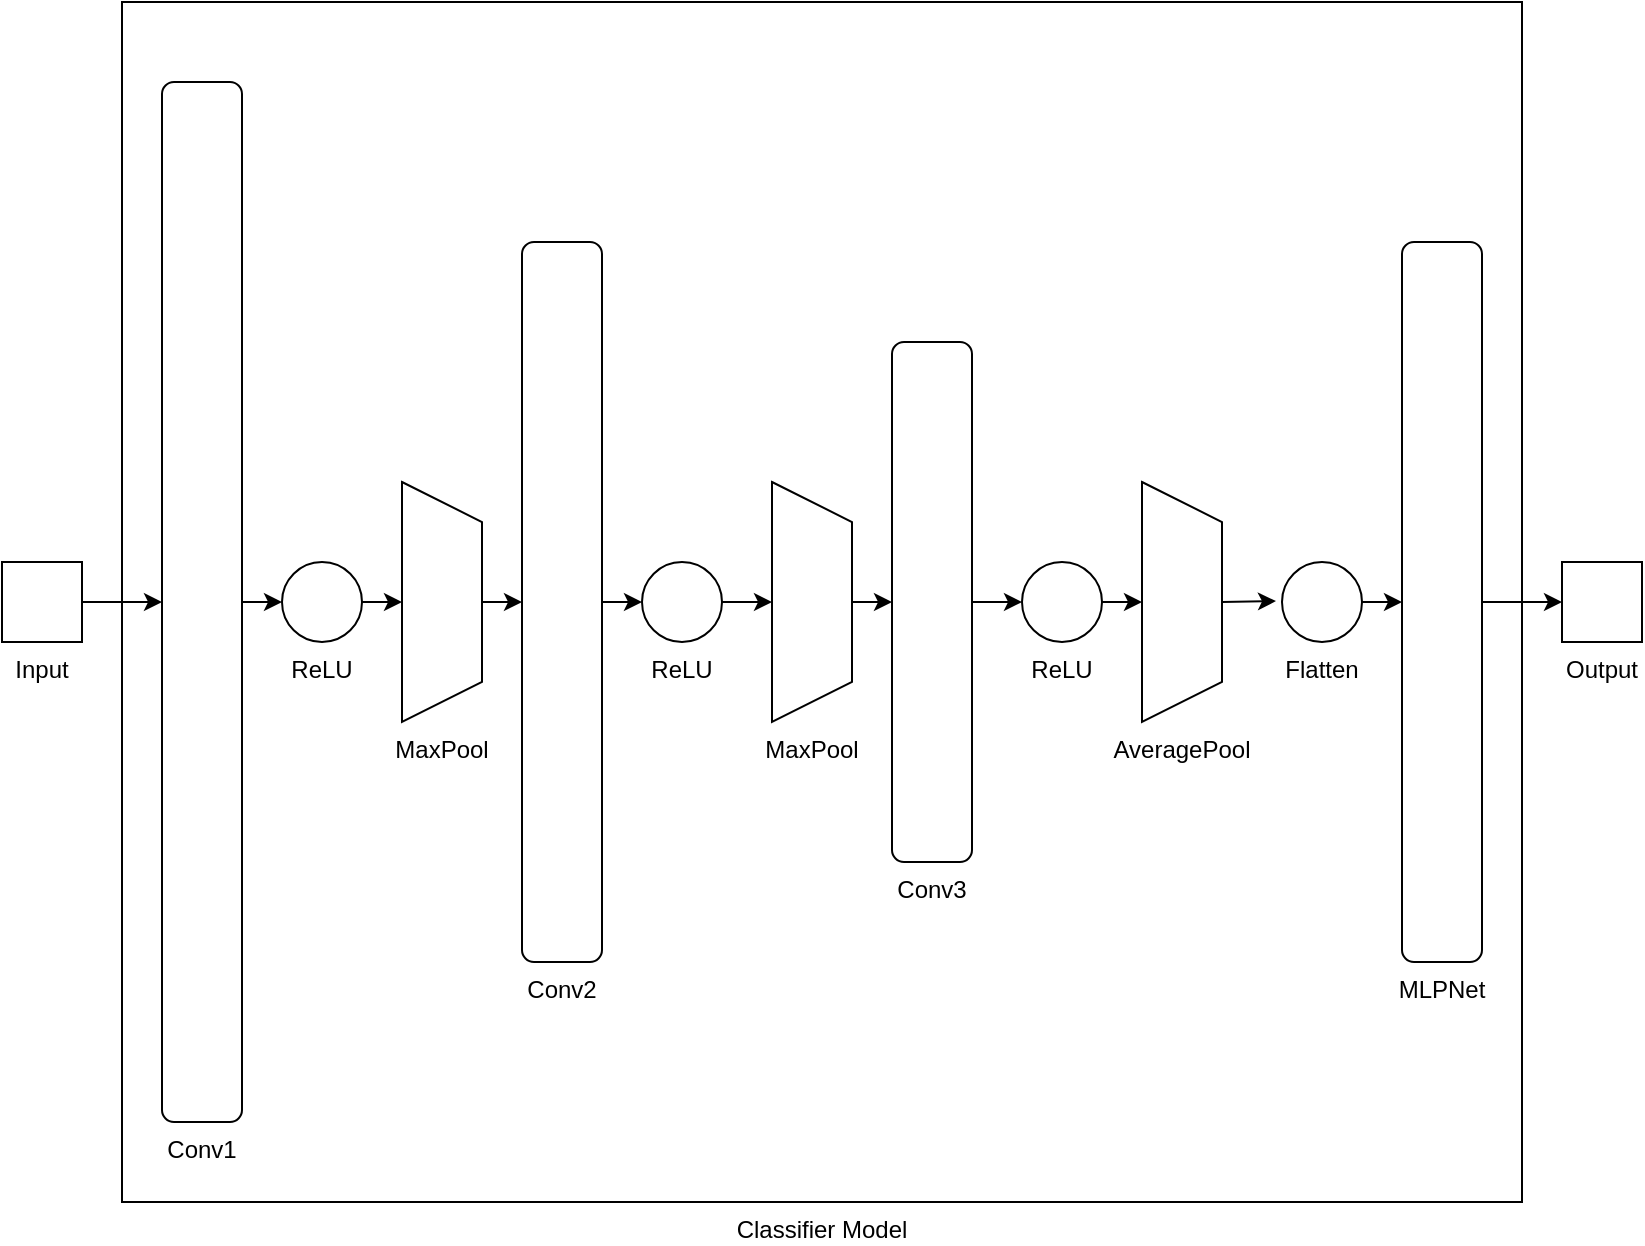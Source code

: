 <mxfile>
    <diagram id="0p8rukCFcocuaXvn4ZE5" name="Page-1">
        <mxGraphModel dx="911" dy="718" grid="1" gridSize="10" guides="1" tooltips="1" connect="1" arrows="1" fold="1" page="1" pageScale="1" pageWidth="850" pageHeight="1100" math="0" shadow="0">
            <root>
                <mxCell id="0"/>
                <mxCell id="1" parent="0"/>
                <mxCell id="54" value="Classifier Model" style="rounded=0;whiteSpace=wrap;html=1;labelPosition=center;verticalLabelPosition=bottom;align=center;verticalAlign=top;" parent="1" vertex="1">
                    <mxGeometry x="100" y="20" width="700" height="600" as="geometry"/>
                </mxCell>
                <mxCell id="24" style="edgeStyle=none;html=1;exitX=1;exitY=0.5;exitDx=0;exitDy=0;entryX=0;entryY=0.5;entryDx=0;entryDy=0;" parent="1" source="2" target="4" edge="1">
                    <mxGeometry relative="1" as="geometry"/>
                </mxCell>
                <mxCell id="2" value="Input" style="whiteSpace=wrap;html=1;aspect=fixed;labelPosition=center;verticalLabelPosition=bottom;align=center;verticalAlign=top;" parent="1" vertex="1">
                    <mxGeometry x="40" y="300" width="40" height="40" as="geometry"/>
                </mxCell>
                <mxCell id="25" style="edgeStyle=none;html=1;exitX=1;exitY=0.5;exitDx=0;exitDy=0;entryX=0;entryY=0.5;entryDx=0;entryDy=0;" parent="1" source="4" target="6" edge="1">
                    <mxGeometry relative="1" as="geometry">
                        <Array as="points"/>
                    </mxGeometry>
                </mxCell>
                <mxCell id="4" value="Conv1" style="rounded=1;whiteSpace=wrap;html=1;labelPosition=center;verticalLabelPosition=bottom;align=center;verticalAlign=top;" parent="1" vertex="1">
                    <mxGeometry x="120" y="60" width="40" height="520" as="geometry"/>
                </mxCell>
                <mxCell id="28" style="edgeStyle=none;html=1;exitX=1;exitY=0.5;exitDx=0;exitDy=0;entryX=0;entryY=0.5;entryDx=0;entryDy=0;" parent="1" source="5" target="7" edge="1">
                    <mxGeometry relative="1" as="geometry"/>
                </mxCell>
                <mxCell id="5" value="Conv2" style="rounded=1;whiteSpace=wrap;html=1;labelPosition=center;verticalLabelPosition=bottom;align=center;verticalAlign=top;" parent="1" vertex="1">
                    <mxGeometry x="300" y="140" width="40" height="360" as="geometry"/>
                </mxCell>
                <mxCell id="26" style="edgeStyle=none;html=1;exitX=1;exitY=0.5;exitDx=0;exitDy=0;entryX=0.5;entryY=1;entryDx=0;entryDy=0;" parent="1" source="6" target="13" edge="1">
                    <mxGeometry relative="1" as="geometry"/>
                </mxCell>
                <mxCell id="6" value="ReLU" style="ellipse;whiteSpace=wrap;html=1;aspect=fixed;labelPosition=center;verticalLabelPosition=bottom;align=center;verticalAlign=top;" parent="1" vertex="1">
                    <mxGeometry x="180" y="300" width="40" height="40" as="geometry"/>
                </mxCell>
                <mxCell id="70" value="" style="edgeStyle=none;html=1;" parent="1" source="7" target="63" edge="1">
                    <mxGeometry relative="1" as="geometry"/>
                </mxCell>
                <mxCell id="7" value="ReLU" style="ellipse;whiteSpace=wrap;html=1;aspect=fixed;labelPosition=center;verticalLabelPosition=bottom;align=center;verticalAlign=top;" parent="1" vertex="1">
                    <mxGeometry x="360" y="300" width="40" height="40" as="geometry"/>
                </mxCell>
                <mxCell id="33" style="edgeStyle=none;html=1;exitX=1;exitY=0.5;exitDx=0;exitDy=0;entryX=0;entryY=0.5;entryDx=0;entryDy=0;" parent="1" edge="1">
                    <mxGeometry relative="1" as="geometry">
                        <mxPoint x="680" y="200" as="targetPoint"/>
                    </mxGeometry>
                </mxCell>
                <mxCell id="27" style="edgeStyle=none;html=1;exitX=0.5;exitY=0;exitDx=0;exitDy=0;entryX=0;entryY=0.5;entryDx=0;entryDy=0;" parent="1" source="13" target="5" edge="1">
                    <mxGeometry relative="1" as="geometry"/>
                </mxCell>
                <mxCell id="13" value="MaxPool" style="shape=trapezoid;perimeter=trapezoidPerimeter;whiteSpace=wrap;html=1;fixedSize=1;direction=south;labelPosition=center;verticalLabelPosition=bottom;align=center;verticalAlign=top;" parent="1" vertex="1">
                    <mxGeometry x="240" y="260" width="40" height="120" as="geometry"/>
                </mxCell>
                <mxCell id="44" style="edgeStyle=none;html=1;exitX=0.5;exitY=0;exitDx=0;exitDy=0;entryX=-0.075;entryY=0.488;entryDx=0;entryDy=0;entryPerimeter=0;" parent="1" source="20" target="21" edge="1">
                    <mxGeometry relative="1" as="geometry"/>
                </mxCell>
                <mxCell id="20" value="AveragePool" style="shape=trapezoid;perimeter=trapezoidPerimeter;whiteSpace=wrap;html=1;fixedSize=1;direction=south;labelPosition=center;verticalLabelPosition=bottom;align=center;verticalAlign=top;" parent="1" vertex="1">
                    <mxGeometry x="610" y="260" width="40" height="120" as="geometry"/>
                </mxCell>
                <mxCell id="45" style="edgeStyle=none;html=1;exitX=1;exitY=0.5;exitDx=0;exitDy=0;entryX=0;entryY=0.5;entryDx=0;entryDy=0;" parent="1" source="21" target="22" edge="1">
                    <mxGeometry relative="1" as="geometry"/>
                </mxCell>
                <mxCell id="21" value="Flatten" style="ellipse;whiteSpace=wrap;html=1;aspect=fixed;labelPosition=center;verticalLabelPosition=bottom;align=center;verticalAlign=top;" parent="1" vertex="1">
                    <mxGeometry x="680" y="300" width="40" height="40" as="geometry"/>
                </mxCell>
                <mxCell id="46" style="edgeStyle=none;html=1;exitX=1;exitY=0.5;exitDx=0;exitDy=0;entryX=0;entryY=0.5;entryDx=0;entryDy=0;" parent="1" source="22" target="23" edge="1">
                    <mxGeometry relative="1" as="geometry"/>
                </mxCell>
                <mxCell id="22" value="MLPNet" style="rounded=1;whiteSpace=wrap;html=1;labelPosition=center;verticalLabelPosition=bottom;align=center;verticalAlign=top;" parent="1" vertex="1">
                    <mxGeometry x="740" y="140" width="40" height="360" as="geometry"/>
                </mxCell>
                <mxCell id="23" value="Output" style="whiteSpace=wrap;html=1;aspect=fixed;labelPosition=center;verticalLabelPosition=bottom;align=center;verticalAlign=top;" parent="1" vertex="1">
                    <mxGeometry x="820" y="300" width="40" height="40" as="geometry"/>
                </mxCell>
                <mxCell id="71" value="" style="edgeStyle=none;html=1;" parent="1" source="61" target="62" edge="1">
                    <mxGeometry relative="1" as="geometry"/>
                </mxCell>
                <mxCell id="61" value="Conv3" style="rounded=1;whiteSpace=wrap;html=1;labelPosition=center;verticalLabelPosition=bottom;align=center;verticalAlign=top;" parent="1" vertex="1">
                    <mxGeometry x="485" y="190" width="40" height="260" as="geometry"/>
                </mxCell>
                <mxCell id="72" value="" style="edgeStyle=none;html=1;" parent="1" source="62" target="20" edge="1">
                    <mxGeometry relative="1" as="geometry"/>
                </mxCell>
                <mxCell id="62" value="ReLU" style="ellipse;whiteSpace=wrap;html=1;aspect=fixed;labelPosition=center;verticalLabelPosition=bottom;align=center;verticalAlign=top;" parent="1" vertex="1">
                    <mxGeometry x="550" y="300" width="40" height="40" as="geometry"/>
                </mxCell>
                <mxCell id="69" style="edgeStyle=none;html=1;entryX=0;entryY=0.5;entryDx=0;entryDy=0;" parent="1" source="63" target="61" edge="1">
                    <mxGeometry relative="1" as="geometry"/>
                </mxCell>
                <mxCell id="63" value="MaxPool" style="shape=trapezoid;perimeter=trapezoidPerimeter;whiteSpace=wrap;html=1;fixedSize=1;direction=south;labelPosition=center;verticalLabelPosition=bottom;align=center;verticalAlign=top;" parent="1" vertex="1">
                    <mxGeometry x="425" y="260" width="40" height="120" as="geometry"/>
                </mxCell>
            </root>
        </mxGraphModel>
    </diagram>
</mxfile>